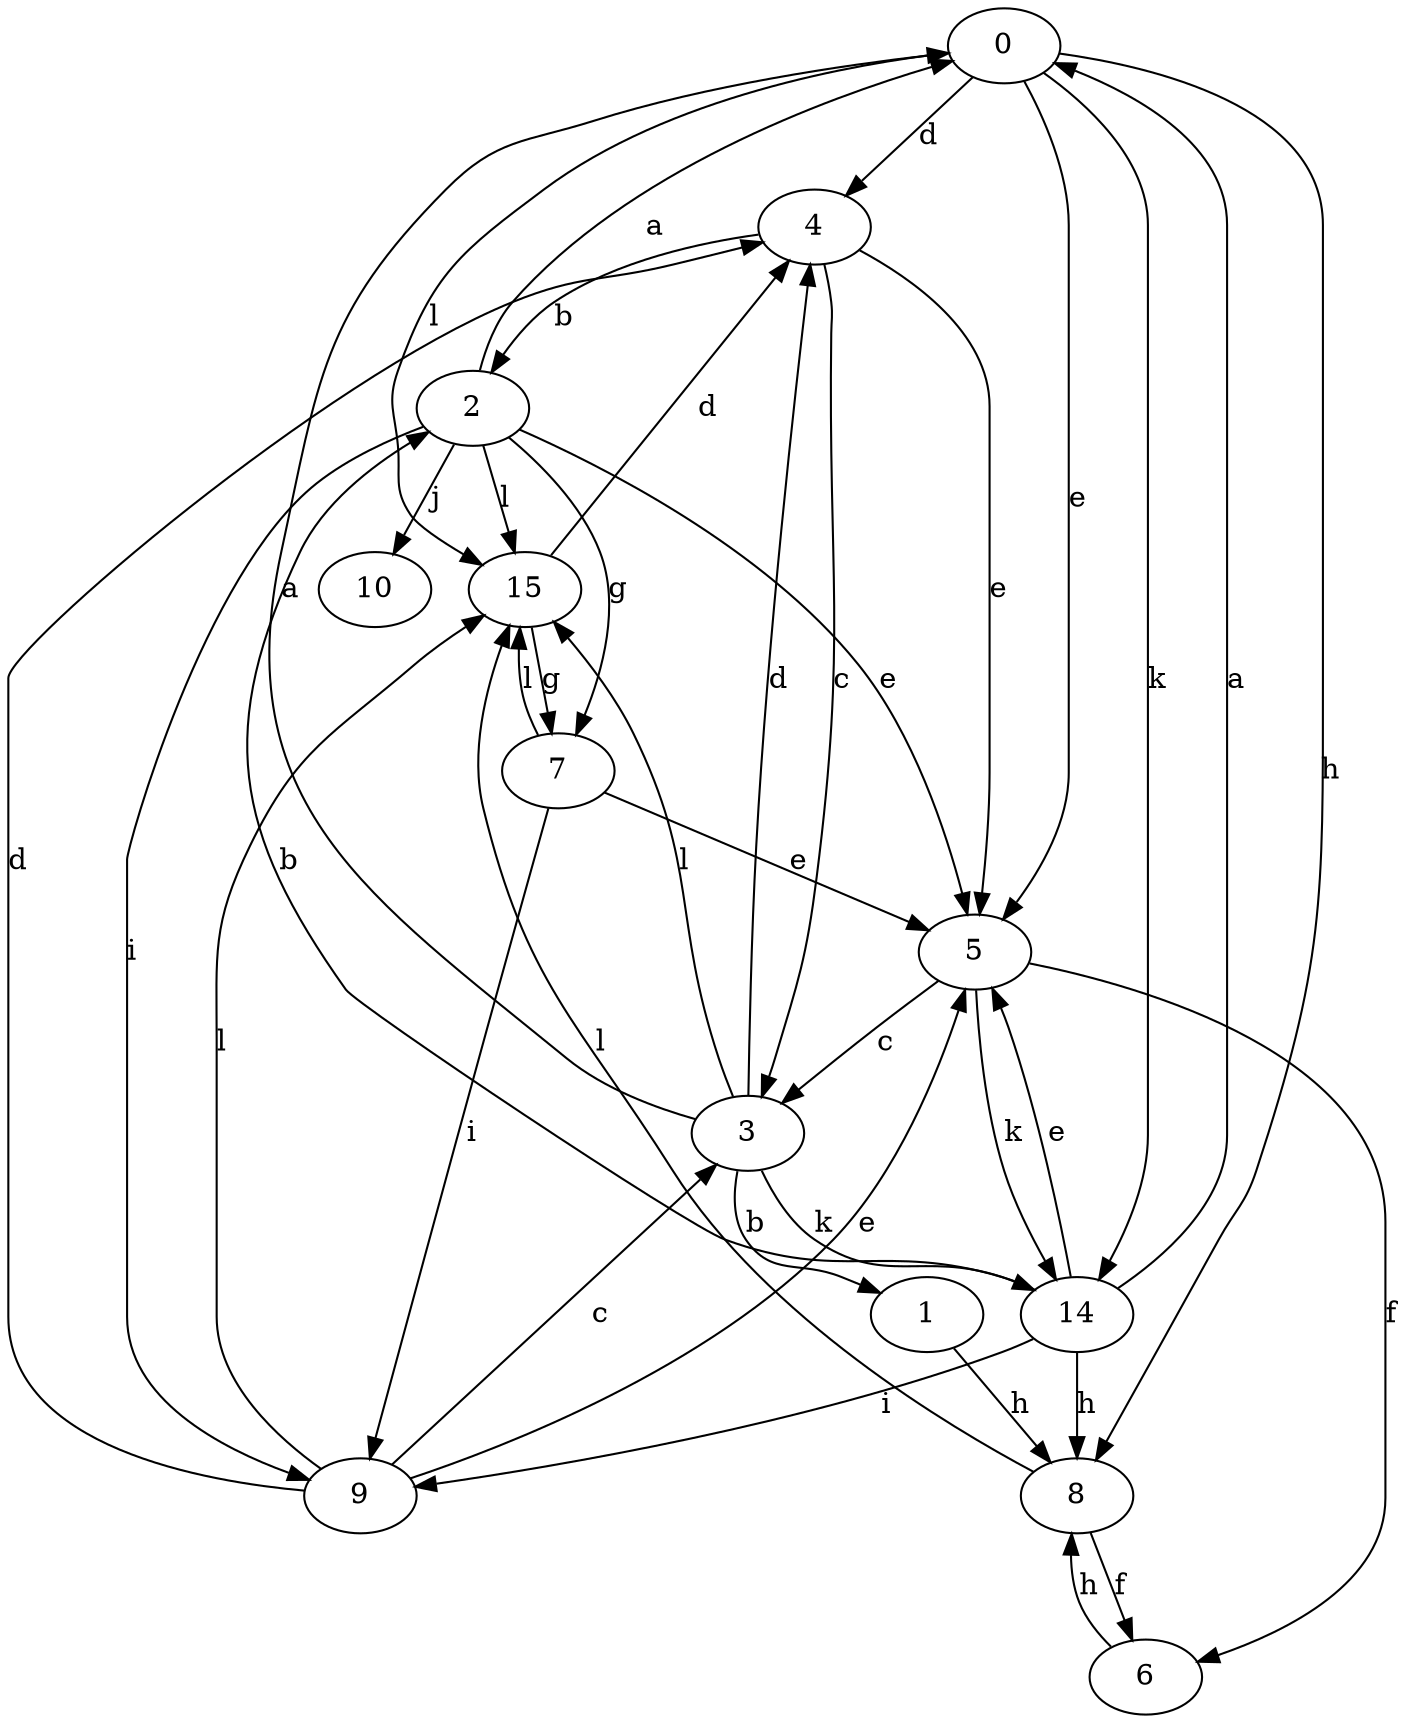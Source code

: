 strict digraph  {
0;
1;
2;
3;
4;
5;
6;
7;
8;
9;
10;
14;
15;
0 -> 4  [label=d];
0 -> 5  [label=e];
0 -> 8  [label=h];
0 -> 14  [label=k];
0 -> 15  [label=l];
1 -> 8  [label=h];
2 -> 0  [label=a];
2 -> 5  [label=e];
2 -> 7  [label=g];
2 -> 9  [label=i];
2 -> 10  [label=j];
2 -> 15  [label=l];
3 -> 0  [label=a];
3 -> 1  [label=b];
3 -> 4  [label=d];
3 -> 14  [label=k];
3 -> 15  [label=l];
4 -> 2  [label=b];
4 -> 3  [label=c];
4 -> 5  [label=e];
5 -> 3  [label=c];
5 -> 6  [label=f];
5 -> 14  [label=k];
6 -> 8  [label=h];
7 -> 5  [label=e];
7 -> 9  [label=i];
7 -> 15  [label=l];
8 -> 6  [label=f];
8 -> 15  [label=l];
9 -> 3  [label=c];
9 -> 4  [label=d];
9 -> 5  [label=e];
9 -> 15  [label=l];
14 -> 0  [label=a];
14 -> 2  [label=b];
14 -> 5  [label=e];
14 -> 8  [label=h];
14 -> 9  [label=i];
15 -> 4  [label=d];
15 -> 7  [label=g];
}
